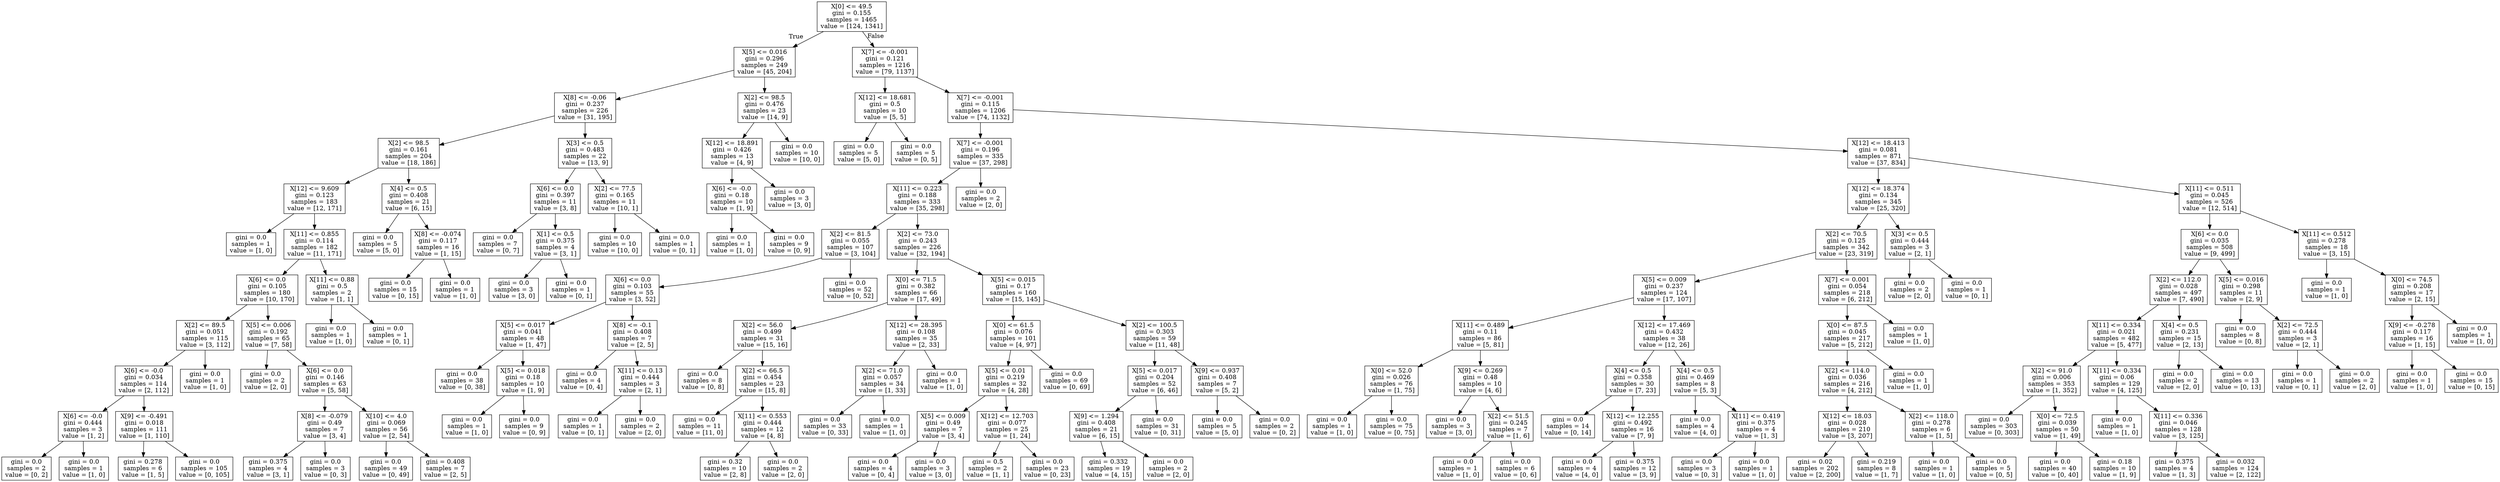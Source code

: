 digraph Tree {
node [shape=box] ;
0 [label="X[0] <= 49.5\ngini = 0.155\nsamples = 1465\nvalue = [124, 1341]"] ;
1 [label="X[5] <= 0.016\ngini = 0.296\nsamples = 249\nvalue = [45, 204]"] ;
0 -> 1 [labeldistance=2.5, labelangle=45, headlabel="True"] ;
2 [label="X[8] <= -0.06\ngini = 0.237\nsamples = 226\nvalue = [31, 195]"] ;
1 -> 2 ;
3 [label="X[2] <= 98.5\ngini = 0.161\nsamples = 204\nvalue = [18, 186]"] ;
2 -> 3 ;
4 [label="X[12] <= 9.609\ngini = 0.123\nsamples = 183\nvalue = [12, 171]"] ;
3 -> 4 ;
5 [label="gini = 0.0\nsamples = 1\nvalue = [1, 0]"] ;
4 -> 5 ;
6 [label="X[11] <= 0.855\ngini = 0.114\nsamples = 182\nvalue = [11, 171]"] ;
4 -> 6 ;
7 [label="X[6] <= 0.0\ngini = 0.105\nsamples = 180\nvalue = [10, 170]"] ;
6 -> 7 ;
8 [label="X[2] <= 89.5\ngini = 0.051\nsamples = 115\nvalue = [3, 112]"] ;
7 -> 8 ;
9 [label="X[6] <= -0.0\ngini = 0.034\nsamples = 114\nvalue = [2, 112]"] ;
8 -> 9 ;
10 [label="X[6] <= -0.0\ngini = 0.444\nsamples = 3\nvalue = [1, 2]"] ;
9 -> 10 ;
11 [label="gini = 0.0\nsamples = 2\nvalue = [0, 2]"] ;
10 -> 11 ;
12 [label="gini = 0.0\nsamples = 1\nvalue = [1, 0]"] ;
10 -> 12 ;
13 [label="X[9] <= -0.491\ngini = 0.018\nsamples = 111\nvalue = [1, 110]"] ;
9 -> 13 ;
14 [label="gini = 0.278\nsamples = 6\nvalue = [1, 5]"] ;
13 -> 14 ;
15 [label="gini = 0.0\nsamples = 105\nvalue = [0, 105]"] ;
13 -> 15 ;
16 [label="gini = 0.0\nsamples = 1\nvalue = [1, 0]"] ;
8 -> 16 ;
17 [label="X[5] <= 0.006\ngini = 0.192\nsamples = 65\nvalue = [7, 58]"] ;
7 -> 17 ;
18 [label="gini = 0.0\nsamples = 2\nvalue = [2, 0]"] ;
17 -> 18 ;
19 [label="X[6] <= 0.0\ngini = 0.146\nsamples = 63\nvalue = [5, 58]"] ;
17 -> 19 ;
20 [label="X[8] <= -0.079\ngini = 0.49\nsamples = 7\nvalue = [3, 4]"] ;
19 -> 20 ;
21 [label="gini = 0.375\nsamples = 4\nvalue = [3, 1]"] ;
20 -> 21 ;
22 [label="gini = 0.0\nsamples = 3\nvalue = [0, 3]"] ;
20 -> 22 ;
23 [label="X[10] <= 4.0\ngini = 0.069\nsamples = 56\nvalue = [2, 54]"] ;
19 -> 23 ;
24 [label="gini = 0.0\nsamples = 49\nvalue = [0, 49]"] ;
23 -> 24 ;
25 [label="gini = 0.408\nsamples = 7\nvalue = [2, 5]"] ;
23 -> 25 ;
26 [label="X[11] <= 0.88\ngini = 0.5\nsamples = 2\nvalue = [1, 1]"] ;
6 -> 26 ;
27 [label="gini = 0.0\nsamples = 1\nvalue = [1, 0]"] ;
26 -> 27 ;
28 [label="gini = 0.0\nsamples = 1\nvalue = [0, 1]"] ;
26 -> 28 ;
29 [label="X[4] <= 0.5\ngini = 0.408\nsamples = 21\nvalue = [6, 15]"] ;
3 -> 29 ;
30 [label="gini = 0.0\nsamples = 5\nvalue = [5, 0]"] ;
29 -> 30 ;
31 [label="X[8] <= -0.074\ngini = 0.117\nsamples = 16\nvalue = [1, 15]"] ;
29 -> 31 ;
32 [label="gini = 0.0\nsamples = 15\nvalue = [0, 15]"] ;
31 -> 32 ;
33 [label="gini = 0.0\nsamples = 1\nvalue = [1, 0]"] ;
31 -> 33 ;
34 [label="X[3] <= 0.5\ngini = 0.483\nsamples = 22\nvalue = [13, 9]"] ;
2 -> 34 ;
35 [label="X[6] <= 0.0\ngini = 0.397\nsamples = 11\nvalue = [3, 8]"] ;
34 -> 35 ;
36 [label="gini = 0.0\nsamples = 7\nvalue = [0, 7]"] ;
35 -> 36 ;
37 [label="X[1] <= 0.5\ngini = 0.375\nsamples = 4\nvalue = [3, 1]"] ;
35 -> 37 ;
38 [label="gini = 0.0\nsamples = 3\nvalue = [3, 0]"] ;
37 -> 38 ;
39 [label="gini = 0.0\nsamples = 1\nvalue = [0, 1]"] ;
37 -> 39 ;
40 [label="X[2] <= 77.5\ngini = 0.165\nsamples = 11\nvalue = [10, 1]"] ;
34 -> 40 ;
41 [label="gini = 0.0\nsamples = 10\nvalue = [10, 0]"] ;
40 -> 41 ;
42 [label="gini = 0.0\nsamples = 1\nvalue = [0, 1]"] ;
40 -> 42 ;
43 [label="X[2] <= 98.5\ngini = 0.476\nsamples = 23\nvalue = [14, 9]"] ;
1 -> 43 ;
44 [label="X[12] <= 18.891\ngini = 0.426\nsamples = 13\nvalue = [4, 9]"] ;
43 -> 44 ;
45 [label="X[6] <= -0.0\ngini = 0.18\nsamples = 10\nvalue = [1, 9]"] ;
44 -> 45 ;
46 [label="gini = 0.0\nsamples = 1\nvalue = [1, 0]"] ;
45 -> 46 ;
47 [label="gini = 0.0\nsamples = 9\nvalue = [0, 9]"] ;
45 -> 47 ;
48 [label="gini = 0.0\nsamples = 3\nvalue = [3, 0]"] ;
44 -> 48 ;
49 [label="gini = 0.0\nsamples = 10\nvalue = [10, 0]"] ;
43 -> 49 ;
50 [label="X[7] <= -0.001\ngini = 0.121\nsamples = 1216\nvalue = [79, 1137]"] ;
0 -> 50 [labeldistance=2.5, labelangle=-45, headlabel="False"] ;
51 [label="X[12] <= 18.681\ngini = 0.5\nsamples = 10\nvalue = [5, 5]"] ;
50 -> 51 ;
52 [label="gini = 0.0\nsamples = 5\nvalue = [5, 0]"] ;
51 -> 52 ;
53 [label="gini = 0.0\nsamples = 5\nvalue = [0, 5]"] ;
51 -> 53 ;
54 [label="X[7] <= -0.001\ngini = 0.115\nsamples = 1206\nvalue = [74, 1132]"] ;
50 -> 54 ;
55 [label="X[7] <= -0.001\ngini = 0.196\nsamples = 335\nvalue = [37, 298]"] ;
54 -> 55 ;
56 [label="X[11] <= 0.223\ngini = 0.188\nsamples = 333\nvalue = [35, 298]"] ;
55 -> 56 ;
57 [label="X[2] <= 81.5\ngini = 0.055\nsamples = 107\nvalue = [3, 104]"] ;
56 -> 57 ;
58 [label="X[6] <= 0.0\ngini = 0.103\nsamples = 55\nvalue = [3, 52]"] ;
57 -> 58 ;
59 [label="X[5] <= 0.017\ngini = 0.041\nsamples = 48\nvalue = [1, 47]"] ;
58 -> 59 ;
60 [label="gini = 0.0\nsamples = 38\nvalue = [0, 38]"] ;
59 -> 60 ;
61 [label="X[5] <= 0.018\ngini = 0.18\nsamples = 10\nvalue = [1, 9]"] ;
59 -> 61 ;
62 [label="gini = 0.0\nsamples = 1\nvalue = [1, 0]"] ;
61 -> 62 ;
63 [label="gini = 0.0\nsamples = 9\nvalue = [0, 9]"] ;
61 -> 63 ;
64 [label="X[8] <= -0.1\ngini = 0.408\nsamples = 7\nvalue = [2, 5]"] ;
58 -> 64 ;
65 [label="gini = 0.0\nsamples = 4\nvalue = [0, 4]"] ;
64 -> 65 ;
66 [label="X[11] <= 0.13\ngini = 0.444\nsamples = 3\nvalue = [2, 1]"] ;
64 -> 66 ;
67 [label="gini = 0.0\nsamples = 1\nvalue = [0, 1]"] ;
66 -> 67 ;
68 [label="gini = 0.0\nsamples = 2\nvalue = [2, 0]"] ;
66 -> 68 ;
69 [label="gini = 0.0\nsamples = 52\nvalue = [0, 52]"] ;
57 -> 69 ;
70 [label="X[2] <= 73.0\ngini = 0.243\nsamples = 226\nvalue = [32, 194]"] ;
56 -> 70 ;
71 [label="X[0] <= 71.5\ngini = 0.382\nsamples = 66\nvalue = [17, 49]"] ;
70 -> 71 ;
72 [label="X[2] <= 56.0\ngini = 0.499\nsamples = 31\nvalue = [15, 16]"] ;
71 -> 72 ;
73 [label="gini = 0.0\nsamples = 8\nvalue = [0, 8]"] ;
72 -> 73 ;
74 [label="X[2] <= 66.5\ngini = 0.454\nsamples = 23\nvalue = [15, 8]"] ;
72 -> 74 ;
75 [label="gini = 0.0\nsamples = 11\nvalue = [11, 0]"] ;
74 -> 75 ;
76 [label="X[11] <= 0.553\ngini = 0.444\nsamples = 12\nvalue = [4, 8]"] ;
74 -> 76 ;
77 [label="gini = 0.32\nsamples = 10\nvalue = [2, 8]"] ;
76 -> 77 ;
78 [label="gini = 0.0\nsamples = 2\nvalue = [2, 0]"] ;
76 -> 78 ;
79 [label="X[12] <= 28.395\ngini = 0.108\nsamples = 35\nvalue = [2, 33]"] ;
71 -> 79 ;
80 [label="X[2] <= 71.0\ngini = 0.057\nsamples = 34\nvalue = [1, 33]"] ;
79 -> 80 ;
81 [label="gini = 0.0\nsamples = 33\nvalue = [0, 33]"] ;
80 -> 81 ;
82 [label="gini = 0.0\nsamples = 1\nvalue = [1, 0]"] ;
80 -> 82 ;
83 [label="gini = 0.0\nsamples = 1\nvalue = [1, 0]"] ;
79 -> 83 ;
84 [label="X[5] <= 0.015\ngini = 0.17\nsamples = 160\nvalue = [15, 145]"] ;
70 -> 84 ;
85 [label="X[0] <= 61.5\ngini = 0.076\nsamples = 101\nvalue = [4, 97]"] ;
84 -> 85 ;
86 [label="X[5] <= 0.01\ngini = 0.219\nsamples = 32\nvalue = [4, 28]"] ;
85 -> 86 ;
87 [label="X[5] <= 0.009\ngini = 0.49\nsamples = 7\nvalue = [3, 4]"] ;
86 -> 87 ;
88 [label="gini = 0.0\nsamples = 4\nvalue = [0, 4]"] ;
87 -> 88 ;
89 [label="gini = 0.0\nsamples = 3\nvalue = [3, 0]"] ;
87 -> 89 ;
90 [label="X[12] <= 12.703\ngini = 0.077\nsamples = 25\nvalue = [1, 24]"] ;
86 -> 90 ;
91 [label="gini = 0.5\nsamples = 2\nvalue = [1, 1]"] ;
90 -> 91 ;
92 [label="gini = 0.0\nsamples = 23\nvalue = [0, 23]"] ;
90 -> 92 ;
93 [label="gini = 0.0\nsamples = 69\nvalue = [0, 69]"] ;
85 -> 93 ;
94 [label="X[2] <= 100.5\ngini = 0.303\nsamples = 59\nvalue = [11, 48]"] ;
84 -> 94 ;
95 [label="X[5] <= 0.017\ngini = 0.204\nsamples = 52\nvalue = [6, 46]"] ;
94 -> 95 ;
96 [label="X[9] <= 1.294\ngini = 0.408\nsamples = 21\nvalue = [6, 15]"] ;
95 -> 96 ;
97 [label="gini = 0.332\nsamples = 19\nvalue = [4, 15]"] ;
96 -> 97 ;
98 [label="gini = 0.0\nsamples = 2\nvalue = [2, 0]"] ;
96 -> 98 ;
99 [label="gini = 0.0\nsamples = 31\nvalue = [0, 31]"] ;
95 -> 99 ;
100 [label="X[9] <= 0.937\ngini = 0.408\nsamples = 7\nvalue = [5, 2]"] ;
94 -> 100 ;
101 [label="gini = 0.0\nsamples = 5\nvalue = [5, 0]"] ;
100 -> 101 ;
102 [label="gini = 0.0\nsamples = 2\nvalue = [0, 2]"] ;
100 -> 102 ;
103 [label="gini = 0.0\nsamples = 2\nvalue = [2, 0]"] ;
55 -> 103 ;
104 [label="X[12] <= 18.413\ngini = 0.081\nsamples = 871\nvalue = [37, 834]"] ;
54 -> 104 ;
105 [label="X[12] <= 18.374\ngini = 0.134\nsamples = 345\nvalue = [25, 320]"] ;
104 -> 105 ;
106 [label="X[2] <= 70.5\ngini = 0.125\nsamples = 342\nvalue = [23, 319]"] ;
105 -> 106 ;
107 [label="X[5] <= 0.009\ngini = 0.237\nsamples = 124\nvalue = [17, 107]"] ;
106 -> 107 ;
108 [label="X[11] <= 0.489\ngini = 0.11\nsamples = 86\nvalue = [5, 81]"] ;
107 -> 108 ;
109 [label="X[0] <= 52.0\ngini = 0.026\nsamples = 76\nvalue = [1, 75]"] ;
108 -> 109 ;
110 [label="gini = 0.0\nsamples = 1\nvalue = [1, 0]"] ;
109 -> 110 ;
111 [label="gini = 0.0\nsamples = 75\nvalue = [0, 75]"] ;
109 -> 111 ;
112 [label="X[9] <= 0.269\ngini = 0.48\nsamples = 10\nvalue = [4, 6]"] ;
108 -> 112 ;
113 [label="gini = 0.0\nsamples = 3\nvalue = [3, 0]"] ;
112 -> 113 ;
114 [label="X[2] <= 51.5\ngini = 0.245\nsamples = 7\nvalue = [1, 6]"] ;
112 -> 114 ;
115 [label="gini = 0.0\nsamples = 1\nvalue = [1, 0]"] ;
114 -> 115 ;
116 [label="gini = 0.0\nsamples = 6\nvalue = [0, 6]"] ;
114 -> 116 ;
117 [label="X[12] <= 17.469\ngini = 0.432\nsamples = 38\nvalue = [12, 26]"] ;
107 -> 117 ;
118 [label="X[4] <= 0.5\ngini = 0.358\nsamples = 30\nvalue = [7, 23]"] ;
117 -> 118 ;
119 [label="gini = 0.0\nsamples = 14\nvalue = [0, 14]"] ;
118 -> 119 ;
120 [label="X[12] <= 12.255\ngini = 0.492\nsamples = 16\nvalue = [7, 9]"] ;
118 -> 120 ;
121 [label="gini = 0.0\nsamples = 4\nvalue = [4, 0]"] ;
120 -> 121 ;
122 [label="gini = 0.375\nsamples = 12\nvalue = [3, 9]"] ;
120 -> 122 ;
123 [label="X[4] <= 0.5\ngini = 0.469\nsamples = 8\nvalue = [5, 3]"] ;
117 -> 123 ;
124 [label="gini = 0.0\nsamples = 4\nvalue = [4, 0]"] ;
123 -> 124 ;
125 [label="X[11] <= 0.419\ngini = 0.375\nsamples = 4\nvalue = [1, 3]"] ;
123 -> 125 ;
126 [label="gini = 0.0\nsamples = 3\nvalue = [0, 3]"] ;
125 -> 126 ;
127 [label="gini = 0.0\nsamples = 1\nvalue = [1, 0]"] ;
125 -> 127 ;
128 [label="X[7] <= 0.001\ngini = 0.054\nsamples = 218\nvalue = [6, 212]"] ;
106 -> 128 ;
129 [label="X[0] <= 87.5\ngini = 0.045\nsamples = 217\nvalue = [5, 212]"] ;
128 -> 129 ;
130 [label="X[2] <= 114.0\ngini = 0.036\nsamples = 216\nvalue = [4, 212]"] ;
129 -> 130 ;
131 [label="X[12] <= 18.03\ngini = 0.028\nsamples = 210\nvalue = [3, 207]"] ;
130 -> 131 ;
132 [label="gini = 0.02\nsamples = 202\nvalue = [2, 200]"] ;
131 -> 132 ;
133 [label="gini = 0.219\nsamples = 8\nvalue = [1, 7]"] ;
131 -> 133 ;
134 [label="X[2] <= 118.0\ngini = 0.278\nsamples = 6\nvalue = [1, 5]"] ;
130 -> 134 ;
135 [label="gini = 0.0\nsamples = 1\nvalue = [1, 0]"] ;
134 -> 135 ;
136 [label="gini = 0.0\nsamples = 5\nvalue = [0, 5]"] ;
134 -> 136 ;
137 [label="gini = 0.0\nsamples = 1\nvalue = [1, 0]"] ;
129 -> 137 ;
138 [label="gini = 0.0\nsamples = 1\nvalue = [1, 0]"] ;
128 -> 138 ;
139 [label="X[3] <= 0.5\ngini = 0.444\nsamples = 3\nvalue = [2, 1]"] ;
105 -> 139 ;
140 [label="gini = 0.0\nsamples = 2\nvalue = [2, 0]"] ;
139 -> 140 ;
141 [label="gini = 0.0\nsamples = 1\nvalue = [0, 1]"] ;
139 -> 141 ;
142 [label="X[11] <= 0.511\ngini = 0.045\nsamples = 526\nvalue = [12, 514]"] ;
104 -> 142 ;
143 [label="X[6] <= 0.0\ngini = 0.035\nsamples = 508\nvalue = [9, 499]"] ;
142 -> 143 ;
144 [label="X[2] <= 112.0\ngini = 0.028\nsamples = 497\nvalue = [7, 490]"] ;
143 -> 144 ;
145 [label="X[11] <= 0.334\ngini = 0.021\nsamples = 482\nvalue = [5, 477]"] ;
144 -> 145 ;
146 [label="X[2] <= 91.0\ngini = 0.006\nsamples = 353\nvalue = [1, 352]"] ;
145 -> 146 ;
147 [label="gini = 0.0\nsamples = 303\nvalue = [0, 303]"] ;
146 -> 147 ;
148 [label="X[0] <= 72.5\ngini = 0.039\nsamples = 50\nvalue = [1, 49]"] ;
146 -> 148 ;
149 [label="gini = 0.0\nsamples = 40\nvalue = [0, 40]"] ;
148 -> 149 ;
150 [label="gini = 0.18\nsamples = 10\nvalue = [1, 9]"] ;
148 -> 150 ;
151 [label="X[11] <= 0.334\ngini = 0.06\nsamples = 129\nvalue = [4, 125]"] ;
145 -> 151 ;
152 [label="gini = 0.0\nsamples = 1\nvalue = [1, 0]"] ;
151 -> 152 ;
153 [label="X[11] <= 0.336\ngini = 0.046\nsamples = 128\nvalue = [3, 125]"] ;
151 -> 153 ;
154 [label="gini = 0.375\nsamples = 4\nvalue = [1, 3]"] ;
153 -> 154 ;
155 [label="gini = 0.032\nsamples = 124\nvalue = [2, 122]"] ;
153 -> 155 ;
156 [label="X[4] <= 0.5\ngini = 0.231\nsamples = 15\nvalue = [2, 13]"] ;
144 -> 156 ;
157 [label="gini = 0.0\nsamples = 2\nvalue = [2, 0]"] ;
156 -> 157 ;
158 [label="gini = 0.0\nsamples = 13\nvalue = [0, 13]"] ;
156 -> 158 ;
159 [label="X[5] <= 0.016\ngini = 0.298\nsamples = 11\nvalue = [2, 9]"] ;
143 -> 159 ;
160 [label="gini = 0.0\nsamples = 8\nvalue = [0, 8]"] ;
159 -> 160 ;
161 [label="X[2] <= 72.5\ngini = 0.444\nsamples = 3\nvalue = [2, 1]"] ;
159 -> 161 ;
162 [label="gini = 0.0\nsamples = 1\nvalue = [0, 1]"] ;
161 -> 162 ;
163 [label="gini = 0.0\nsamples = 2\nvalue = [2, 0]"] ;
161 -> 163 ;
164 [label="X[11] <= 0.512\ngini = 0.278\nsamples = 18\nvalue = [3, 15]"] ;
142 -> 164 ;
165 [label="gini = 0.0\nsamples = 1\nvalue = [1, 0]"] ;
164 -> 165 ;
166 [label="X[0] <= 74.5\ngini = 0.208\nsamples = 17\nvalue = [2, 15]"] ;
164 -> 166 ;
167 [label="X[9] <= -0.278\ngini = 0.117\nsamples = 16\nvalue = [1, 15]"] ;
166 -> 167 ;
168 [label="gini = 0.0\nsamples = 1\nvalue = [1, 0]"] ;
167 -> 168 ;
169 [label="gini = 0.0\nsamples = 15\nvalue = [0, 15]"] ;
167 -> 169 ;
170 [label="gini = 0.0\nsamples = 1\nvalue = [1, 0]"] ;
166 -> 170 ;
}